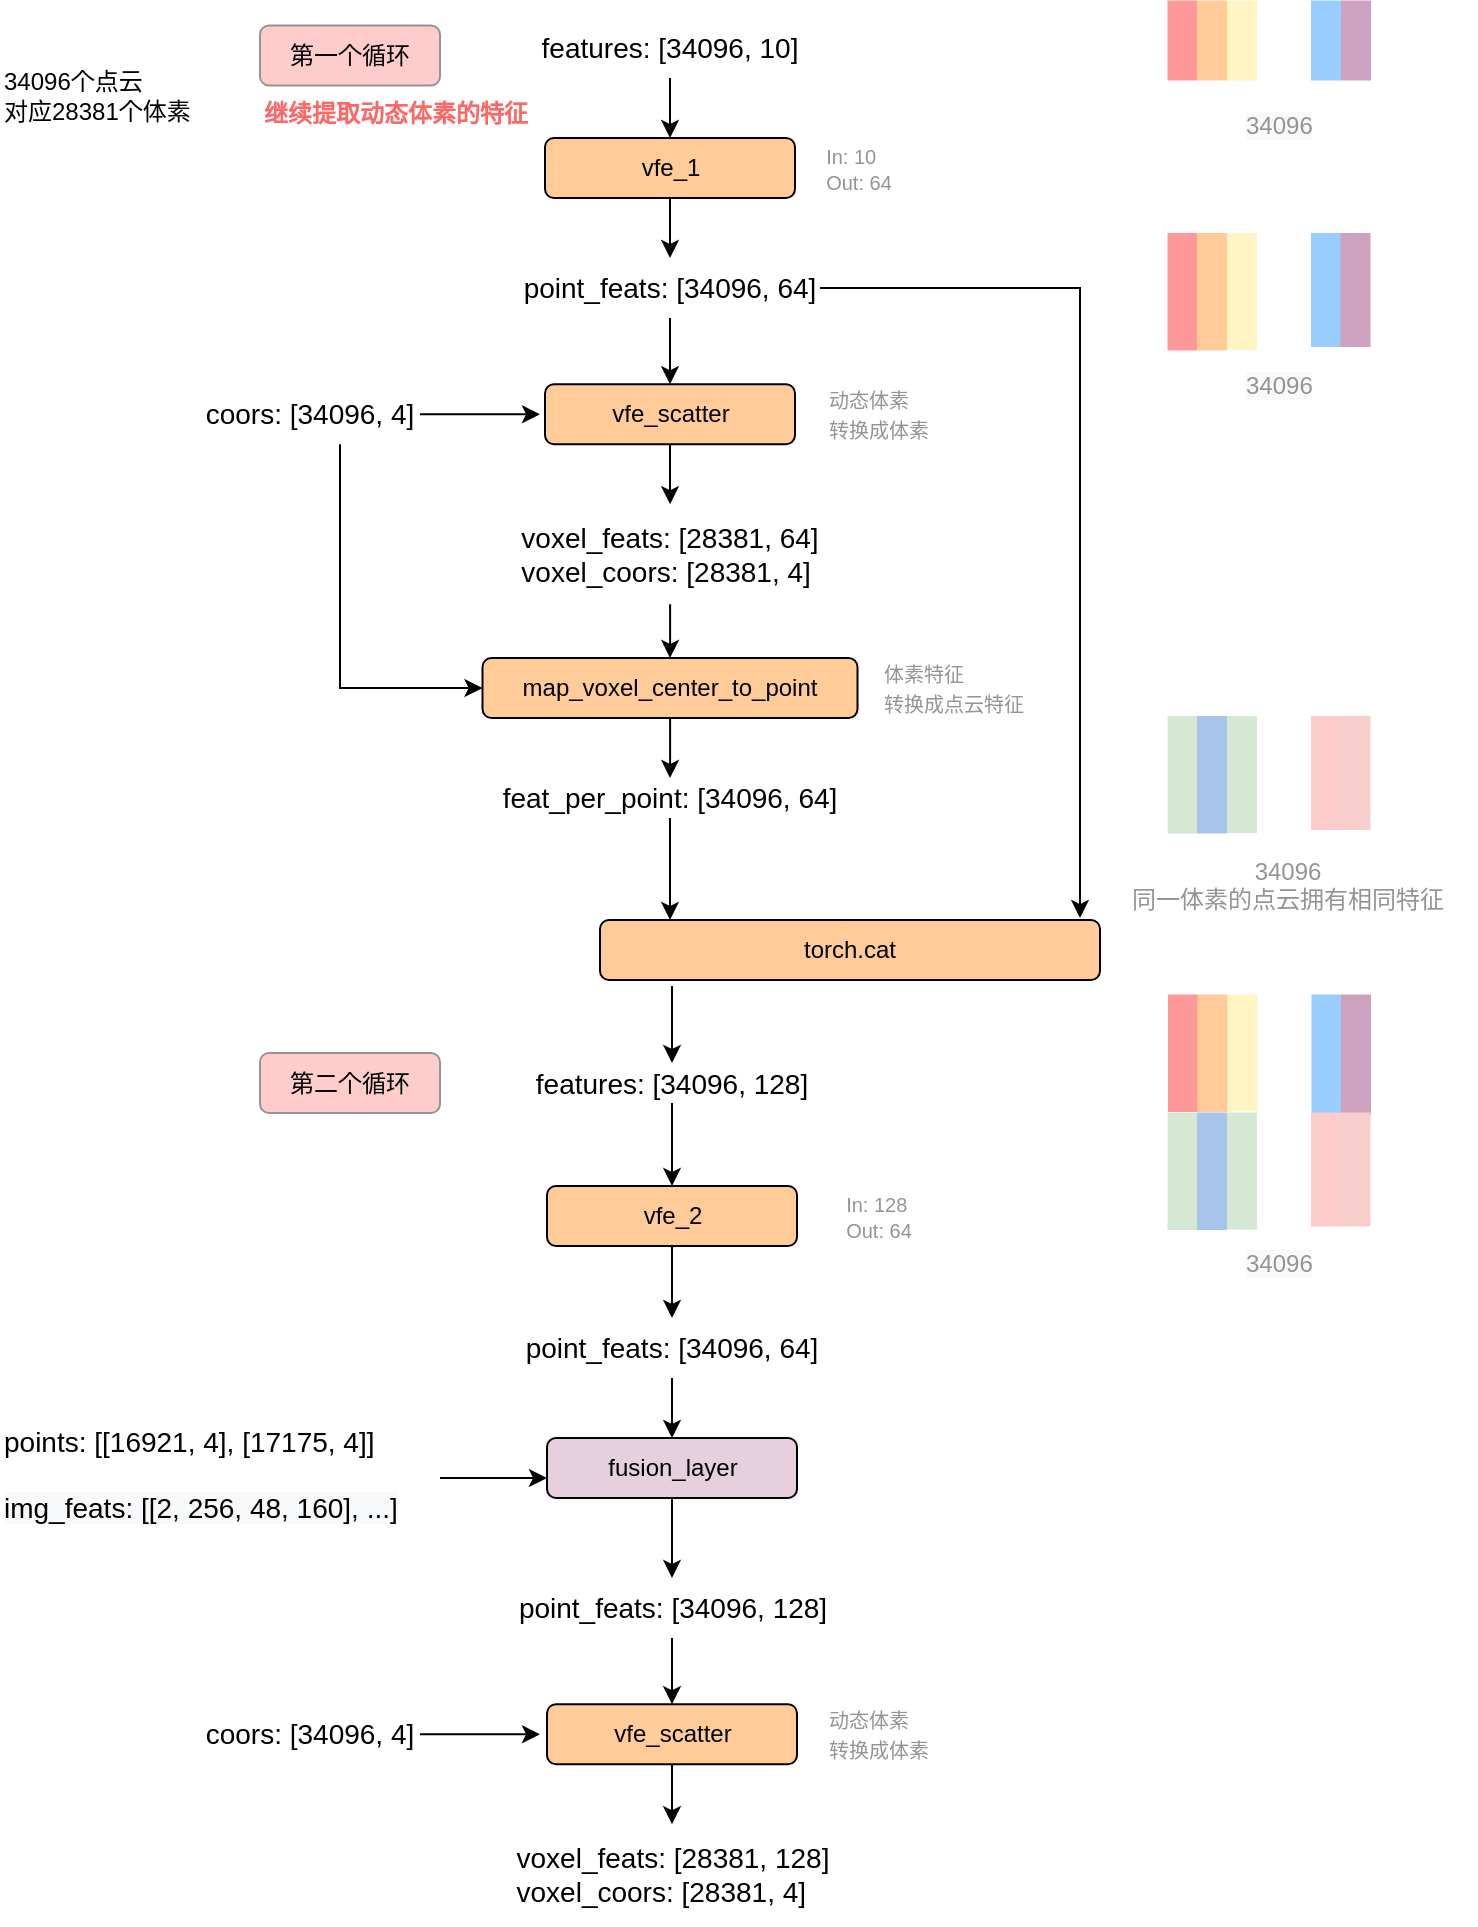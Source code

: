 <mxfile version="13.9.6" type="github">
  <diagram id="b_JdInqbmptc0iD658P6" name="Page-1">
    <mxGraphModel dx="1207" dy="538" grid="1" gridSize="10" guides="1" tooltips="1" connect="1" arrows="1" fold="1" page="1" pageScale="1" pageWidth="827" pageHeight="1169" math="0" shadow="0">
      <root>
        <mxCell id="0" />
        <mxCell id="1" parent="0" />
        <mxCell id="fs8-hmOpm5YOvJ0PkMpc-1" value="" style="endArrow=classic;html=1;exitX=0.5;exitY=1;exitDx=0;exitDy=0;entryX=0.5;entryY=0;entryDx=0;entryDy=0;" edge="1" parent="1" source="fs8-hmOpm5YOvJ0PkMpc-2" target="fs8-hmOpm5YOvJ0PkMpc-4">
          <mxGeometry width="50" height="50" relative="1" as="geometry">
            <mxPoint x="374.5" y="100" as="sourcePoint" />
            <mxPoint x="375" y="110" as="targetPoint" />
          </mxGeometry>
        </mxCell>
        <mxCell id="fs8-hmOpm5YOvJ0PkMpc-2" value="&lt;font style=&quot;font-size: 14px&quot;&gt;features: [34096, 10]&lt;/font&gt;" style="text;html=1;strokeColor=none;fillColor=none;align=center;verticalAlign=middle;whiteSpace=wrap;rounded=0;shadow=0;" vertex="1" parent="1">
          <mxGeometry x="300" y="30" width="150" height="30" as="geometry" />
        </mxCell>
        <mxCell id="fs8-hmOpm5YOvJ0PkMpc-3" style="edgeStyle=orthogonalEdgeStyle;rounded=0;orthogonalLoop=1;jettySize=auto;html=1;entryX=0.5;entryY=0;entryDx=0;entryDy=0;" edge="1" parent="1" source="fs8-hmOpm5YOvJ0PkMpc-4" target="fs8-hmOpm5YOvJ0PkMpc-5">
          <mxGeometry relative="1" as="geometry">
            <mxPoint x="375" y="140" as="targetPoint" />
          </mxGeometry>
        </mxCell>
        <mxCell id="fs8-hmOpm5YOvJ0PkMpc-4" value="vfe_1" style="rounded=1;whiteSpace=wrap;html=1;fillColor=#FFCC99;" vertex="1" parent="1">
          <mxGeometry x="312.5" y="90" width="125" height="30" as="geometry" />
        </mxCell>
        <mxCell id="fs8-hmOpm5YOvJ0PkMpc-13" style="edgeStyle=orthogonalEdgeStyle;rounded=0;orthogonalLoop=1;jettySize=auto;html=1;" edge="1" parent="1" source="fs8-hmOpm5YOvJ0PkMpc-5" target="fs8-hmOpm5YOvJ0PkMpc-8">
          <mxGeometry relative="1" as="geometry" />
        </mxCell>
        <mxCell id="fs8-hmOpm5YOvJ0PkMpc-49" style="edgeStyle=orthogonalEdgeStyle;rounded=0;orthogonalLoop=1;jettySize=auto;html=1;entryX=0.96;entryY=-0.033;entryDx=0;entryDy=0;entryPerimeter=0;" edge="1" parent="1" source="fs8-hmOpm5YOvJ0PkMpc-5" target="fs8-hmOpm5YOvJ0PkMpc-47">
          <mxGeometry relative="1" as="geometry">
            <Array as="points">
              <mxPoint x="580" y="165" />
            </Array>
          </mxGeometry>
        </mxCell>
        <mxCell id="fs8-hmOpm5YOvJ0PkMpc-5" value="&lt;font style=&quot;font-size: 14px&quot;&gt;point_feats: [34096, 64]&lt;/font&gt;" style="text;html=1;strokeColor=none;fillColor=none;align=center;verticalAlign=middle;whiteSpace=wrap;rounded=0;" vertex="1" parent="1">
          <mxGeometry x="300" y="150" width="150" height="30" as="geometry" />
        </mxCell>
        <mxCell id="fs8-hmOpm5YOvJ0PkMpc-6" value="&lt;div style=&quot;text-align: left&quot;&gt;&lt;font style=&quot;font-size: 10px&quot; color=&quot;#949494&quot;&gt;In: 10&lt;/font&gt;&lt;/div&gt;&lt;font style=&quot;font-size: 10px&quot; color=&quot;#949494&quot;&gt;&lt;div style=&quot;text-align: left&quot;&gt;Out: 64&lt;/div&gt;&lt;/font&gt;" style="text;html=1;strokeColor=none;fillColor=none;align=center;verticalAlign=middle;whiteSpace=wrap;rounded=0;" vertex="1" parent="1">
          <mxGeometry x="437.5" y="87.5" width="62.5" height="35" as="geometry" />
        </mxCell>
        <mxCell id="fs8-hmOpm5YOvJ0PkMpc-7" style="edgeStyle=orthogonalEdgeStyle;rounded=0;orthogonalLoop=1;jettySize=auto;html=1;" edge="1" parent="1" source="fs8-hmOpm5YOvJ0PkMpc-8" target="fs8-hmOpm5YOvJ0PkMpc-11">
          <mxGeometry relative="1" as="geometry" />
        </mxCell>
        <mxCell id="fs8-hmOpm5YOvJ0PkMpc-8" value="vfe_scatter" style="rounded=1;whiteSpace=wrap;html=1;fillColor=#FFCC99;" vertex="1" parent="1">
          <mxGeometry x="312.5" y="213.12" width="125" height="30" as="geometry" />
        </mxCell>
        <mxCell id="fs8-hmOpm5YOvJ0PkMpc-9" style="edgeStyle=orthogonalEdgeStyle;rounded=0;orthogonalLoop=1;jettySize=auto;html=1;" edge="1" parent="1" source="fs8-hmOpm5YOvJ0PkMpc-10">
          <mxGeometry relative="1" as="geometry">
            <mxPoint x="310" y="228.12" as="targetPoint" />
          </mxGeometry>
        </mxCell>
        <mxCell id="fs8-hmOpm5YOvJ0PkMpc-21" style="edgeStyle=orthogonalEdgeStyle;rounded=0;orthogonalLoop=1;jettySize=auto;html=1;entryX=0;entryY=0.5;entryDx=0;entryDy=0;" edge="1" parent="1" source="fs8-hmOpm5YOvJ0PkMpc-10" target="fs8-hmOpm5YOvJ0PkMpc-15">
          <mxGeometry relative="1" as="geometry">
            <Array as="points">
              <mxPoint x="210" y="365" />
            </Array>
          </mxGeometry>
        </mxCell>
        <mxCell id="fs8-hmOpm5YOvJ0PkMpc-10" value="&lt;font style=&quot;font-size: 14px&quot;&gt;coors: [34096, 4]&lt;/font&gt;" style="text;html=1;strokeColor=none;fillColor=none;align=center;verticalAlign=middle;whiteSpace=wrap;rounded=0;" vertex="1" parent="1">
          <mxGeometry x="140" y="213.12" width="110" height="30" as="geometry" />
        </mxCell>
        <mxCell id="fs8-hmOpm5YOvJ0PkMpc-16" style="edgeStyle=orthogonalEdgeStyle;rounded=0;orthogonalLoop=1;jettySize=auto;html=1;entryX=0.5;entryY=0;entryDx=0;entryDy=0;" edge="1" parent="1" source="fs8-hmOpm5YOvJ0PkMpc-11" target="fs8-hmOpm5YOvJ0PkMpc-15">
          <mxGeometry relative="1" as="geometry" />
        </mxCell>
        <mxCell id="fs8-hmOpm5YOvJ0PkMpc-11" value="&lt;div style=&quot;text-align: left&quot;&gt;&lt;span style=&quot;font-size: 14px&quot;&gt;voxel_feats: [28381, 64]&lt;/span&gt;&lt;/div&gt;&lt;font style=&quot;font-size: 14px&quot;&gt;&lt;div style=&quot;text-align: left&quot;&gt;&lt;span&gt;voxel_coors: [28381, 4]&lt;/span&gt;&lt;/div&gt;&lt;/font&gt;" style="text;html=1;strokeColor=none;fillColor=none;align=center;verticalAlign=middle;whiteSpace=wrap;rounded=0;" vertex="1" parent="1">
          <mxGeometry x="296.25" y="273.12" width="157.5" height="50" as="geometry" />
        </mxCell>
        <mxCell id="fs8-hmOpm5YOvJ0PkMpc-12" value="&lt;div style=&quot;text-align: left&quot;&gt;&lt;span style=&quot;font-size: 10px&quot;&gt;&lt;font color=&quot;#949494&quot;&gt;动态体素&lt;/font&gt;&lt;/span&gt;&lt;/div&gt;&lt;div style=&quot;text-align: left&quot;&gt;&lt;span style=&quot;font-size: 10px&quot;&gt;&lt;font color=&quot;#949494&quot;&gt;转换成体素&lt;/font&gt;&lt;/span&gt;&lt;/div&gt;" style="text;html=1;strokeColor=none;fillColor=none;align=center;verticalAlign=middle;whiteSpace=wrap;rounded=0;" vertex="1" parent="1">
          <mxGeometry x="437.5" y="210" width="82.5" height="36.25" as="geometry" />
        </mxCell>
        <mxCell id="fs8-hmOpm5YOvJ0PkMpc-14" value="34096个点云&lt;br&gt;对应28381个体素" style="text;html=1;strokeColor=none;fillColor=none;align=left;verticalAlign=middle;whiteSpace=wrap;rounded=0;" vertex="1" parent="1">
          <mxGeometry x="40" y="48.75" width="160" height="40" as="geometry" />
        </mxCell>
        <mxCell id="fs8-hmOpm5YOvJ0PkMpc-22" style="edgeStyle=orthogonalEdgeStyle;rounded=0;orthogonalLoop=1;jettySize=auto;html=1;" edge="1" parent="1" source="fs8-hmOpm5YOvJ0PkMpc-15" target="fs8-hmOpm5YOvJ0PkMpc-18">
          <mxGeometry relative="1" as="geometry" />
        </mxCell>
        <mxCell id="fs8-hmOpm5YOvJ0PkMpc-15" value="map_voxel_center_to_point" style="rounded=1;whiteSpace=wrap;html=1;fillColor=#FFCC99;" vertex="1" parent="1">
          <mxGeometry x="281.25" y="350" width="187.5" height="30" as="geometry" />
        </mxCell>
        <mxCell id="fs8-hmOpm5YOvJ0PkMpc-17" value="&lt;font color=&quot;#949494&quot;&gt;&lt;span style=&quot;font-size: 10px&quot;&gt;体素特征&lt;br&gt;转换成点云特征&lt;/span&gt;&lt;/font&gt;" style="text;html=1;strokeColor=none;fillColor=none;align=left;verticalAlign=middle;whiteSpace=wrap;rounded=0;" vertex="1" parent="1">
          <mxGeometry x="480" y="348.44" width="91.25" height="33.12" as="geometry" />
        </mxCell>
        <mxCell id="fs8-hmOpm5YOvJ0PkMpc-48" style="edgeStyle=orthogonalEdgeStyle;rounded=0;orthogonalLoop=1;jettySize=auto;html=1;entryX=0.14;entryY=0;entryDx=0;entryDy=0;entryPerimeter=0;" edge="1" parent="1" source="fs8-hmOpm5YOvJ0PkMpc-18" target="fs8-hmOpm5YOvJ0PkMpc-47">
          <mxGeometry relative="1" as="geometry" />
        </mxCell>
        <mxCell id="fs8-hmOpm5YOvJ0PkMpc-18" value="&lt;div style=&quot;text-align: left&quot;&gt;&lt;span style=&quot;font-size: 14px&quot;&gt;feat_per_point: [34096, 64]&lt;/span&gt;&lt;/div&gt;" style="text;html=1;strokeColor=none;fillColor=none;align=center;verticalAlign=middle;whiteSpace=wrap;rounded=0;" vertex="1" parent="1">
          <mxGeometry x="285" y="410" width="180" height="20" as="geometry" />
        </mxCell>
        <mxCell id="fs8-hmOpm5YOvJ0PkMpc-27" value="" style="rounded=0;whiteSpace=wrap;html=1;rotation=90;fillColor=#FF9999;strokeColor=none;" vertex="1" parent="1">
          <mxGeometry x="611.25" y="33.75" width="40" height="15" as="geometry" />
        </mxCell>
        <mxCell id="fs8-hmOpm5YOvJ0PkMpc-28" value="" style="rounded=0;whiteSpace=wrap;html=1;rotation=90;fillColor=#FFCC99;strokeColor=none;" vertex="1" parent="1">
          <mxGeometry x="626" y="33.75" width="40" height="15" as="geometry" />
        </mxCell>
        <mxCell id="fs8-hmOpm5YOvJ0PkMpc-29" value="" style="rounded=0;whiteSpace=wrap;html=1;rotation=90;fillColor=#FFF4C3;strokeColor=none;" vertex="1" parent="1">
          <mxGeometry x="641" y="33.75" width="40" height="15" as="geometry" />
        </mxCell>
        <mxCell id="fs8-hmOpm5YOvJ0PkMpc-30" value="" style="rounded=0;whiteSpace=wrap;html=1;rotation=90;fillColor=#99CCFF;strokeColor=none;" vertex="1" parent="1">
          <mxGeometry x="683" y="33.75" width="40" height="15" as="geometry" />
        </mxCell>
        <mxCell id="fs8-hmOpm5YOvJ0PkMpc-31" value="" style="rounded=0;whiteSpace=wrap;html=1;rotation=90;fillColor=#CDA2BE;strokeColor=none;" vertex="1" parent="1">
          <mxGeometry x="698" y="33.75" width="40" height="15" as="geometry" />
        </mxCell>
        <mxCell id="fs8-hmOpm5YOvJ0PkMpc-32" value="" style="rounded=0;whiteSpace=wrap;html=1;rotation=90;fillColor=#FF9999;strokeColor=none;" vertex="1" parent="1">
          <mxGeometry x="601.88" y="159.38" width="58.75" height="15" as="geometry" />
        </mxCell>
        <mxCell id="fs8-hmOpm5YOvJ0PkMpc-34" value="" style="rounded=0;whiteSpace=wrap;html=1;rotation=90;fillColor=#FFF4C3;strokeColor=none;" vertex="1" parent="1">
          <mxGeometry x="631.75" y="159.25" width="58.5" height="15" as="geometry" />
        </mxCell>
        <mxCell id="fs8-hmOpm5YOvJ0PkMpc-35" value="" style="rounded=0;whiteSpace=wrap;html=1;rotation=90;fillColor=#99CCFF;strokeColor=none;" vertex="1" parent="1">
          <mxGeometry x="674.5" y="158.5" width="57" height="15" as="geometry" />
        </mxCell>
        <mxCell id="fs8-hmOpm5YOvJ0PkMpc-37" value="" style="rounded=0;whiteSpace=wrap;html=1;rotation=90;fillColor=#FFCC99;strokeColor=none;" vertex="1" parent="1">
          <mxGeometry x="616.62" y="159.38" width="58.75" height="15" as="geometry" />
        </mxCell>
        <mxCell id="fs8-hmOpm5YOvJ0PkMpc-38" value="" style="rounded=0;whiteSpace=wrap;html=1;rotation=90;fillColor=#CDA2BE;strokeColor=none;" vertex="1" parent="1">
          <mxGeometry x="689.25" y="158.5" width="57" height="15" as="geometry" />
        </mxCell>
        <mxCell id="fs8-hmOpm5YOvJ0PkMpc-39" value="" style="rounded=0;whiteSpace=wrap;html=1;rotation=90;fillColor=#D5E8D4;strokeColor=none;" vertex="1" parent="1">
          <mxGeometry x="601.88" y="400.88" width="58.75" height="15" as="geometry" />
        </mxCell>
        <mxCell id="fs8-hmOpm5YOvJ0PkMpc-40" value="" style="rounded=0;whiteSpace=wrap;html=1;rotation=90;fillColor=#D5E8D4;strokeColor=none;" vertex="1" parent="1">
          <mxGeometry x="631.75" y="400.75" width="58.5" height="15" as="geometry" />
        </mxCell>
        <mxCell id="fs8-hmOpm5YOvJ0PkMpc-41" value="" style="rounded=0;whiteSpace=wrap;html=1;rotation=90;fillColor=#FFCCCC;strokeColor=none;" vertex="1" parent="1">
          <mxGeometry x="674.5" y="400" width="57" height="15" as="geometry" />
        </mxCell>
        <mxCell id="fs8-hmOpm5YOvJ0PkMpc-42" value="" style="rounded=0;whiteSpace=wrap;html=1;rotation=90;fillColor=#A9C4EB;strokeColor=none;" vertex="1" parent="1">
          <mxGeometry x="616.62" y="400.88" width="58.75" height="15" as="geometry" />
        </mxCell>
        <mxCell id="fs8-hmOpm5YOvJ0PkMpc-43" value="" style="rounded=0;whiteSpace=wrap;html=1;rotation=90;fillColor=#F8CECC;strokeColor=none;" vertex="1" parent="1">
          <mxGeometry x="689.25" y="400" width="57" height="15" as="geometry" />
        </mxCell>
        <mxCell id="fs8-hmOpm5YOvJ0PkMpc-44" value="&lt;span style=&quot;font-family: &amp;#34;helvetica&amp;#34; ; font-style: normal ; font-weight: 400 ; letter-spacing: normal ; text-align: center ; text-indent: 0px ; text-transform: none ; word-spacing: 0px ; background-color: rgb(248 , 249 , 250) ; display: inline ; float: none&quot;&gt;&lt;font color=&quot;#949494&quot; style=&quot;font-size: 12px&quot;&gt;34096&lt;/font&gt;&lt;/span&gt;" style="text;whiteSpace=wrap;html=1;strokeColor=none;" vertex="1" parent="1">
          <mxGeometry x="660.63" y="70" width="60" height="30" as="geometry" />
        </mxCell>
        <mxCell id="fs8-hmOpm5YOvJ0PkMpc-45" value="&lt;span style=&quot;font-family: &amp;#34;helvetica&amp;#34; ; font-style: normal ; font-weight: 400 ; letter-spacing: normal ; text-align: center ; text-indent: 0px ; text-transform: none ; word-spacing: 0px ; background-color: rgb(248 , 249 , 250) ; display: inline ; float: none&quot;&gt;&lt;font color=&quot;#949494&quot; style=&quot;font-size: 12px&quot;&gt;34096&lt;/font&gt;&lt;/span&gt;" style="text;whiteSpace=wrap;html=1;strokeColor=none;" vertex="1" parent="1">
          <mxGeometry x="660.63" y="200" width="60" height="30" as="geometry" />
        </mxCell>
        <mxCell id="fs8-hmOpm5YOvJ0PkMpc-46" value="&lt;div style=&quot;text-align: center&quot;&gt;&lt;span style=&quot;color: rgb(148 , 148 , 148) ; font-family: &amp;#34;helvetica&amp;#34;&quot;&gt;34096&lt;/span&gt;&lt;/div&gt;&lt;span style=&quot;font-family: &amp;#34;helvetica&amp;#34; ; font-style: normal ; font-weight: 400 ; letter-spacing: normal ; text-indent: 0px ; text-transform: none ; word-spacing: 0px ; background-color: rgb(248 , 249 , 250) ; display: inline ; float: none&quot;&gt;&lt;div style=&quot;text-align: center&quot;&gt;&lt;span style=&quot;color: rgb(148 , 148 , 148)&quot;&gt;同一体素的点云拥有相同特征&lt;/span&gt;&lt;/div&gt;&lt;/span&gt;" style="text;whiteSpace=wrap;html=1;strokeColor=none;" vertex="1" parent="1">
          <mxGeometry x="603.63" y="442.88" width="174" height="50" as="geometry" />
        </mxCell>
        <mxCell id="fs8-hmOpm5YOvJ0PkMpc-66" style="edgeStyle=orthogonalEdgeStyle;rounded=0;orthogonalLoop=1;jettySize=auto;html=1;entryX=0.5;entryY=0;entryDx=0;entryDy=0;exitX=0.144;exitY=1.1;exitDx=0;exitDy=0;exitPerimeter=0;" edge="1" parent="1" source="fs8-hmOpm5YOvJ0PkMpc-47" target="fs8-hmOpm5YOvJ0PkMpc-50">
          <mxGeometry relative="1" as="geometry" />
        </mxCell>
        <mxCell id="fs8-hmOpm5YOvJ0PkMpc-47" value="torch.cat" style="rounded=1;whiteSpace=wrap;html=1;fillColor=#FFCC99;" vertex="1" parent="1">
          <mxGeometry x="340" y="481" width="250" height="30" as="geometry" />
        </mxCell>
        <mxCell id="fs8-hmOpm5YOvJ0PkMpc-69" style="edgeStyle=orthogonalEdgeStyle;rounded=0;orthogonalLoop=1;jettySize=auto;html=1;entryX=0.5;entryY=0;entryDx=0;entryDy=0;" edge="1" parent="1" source="fs8-hmOpm5YOvJ0PkMpc-50" target="fs8-hmOpm5YOvJ0PkMpc-67">
          <mxGeometry relative="1" as="geometry" />
        </mxCell>
        <mxCell id="fs8-hmOpm5YOvJ0PkMpc-50" value="&lt;div style=&quot;text-align: left&quot;&gt;&lt;span style=&quot;font-size: 14px&quot;&gt;features: [34096, 128]&lt;/span&gt;&lt;/div&gt;" style="text;html=1;strokeColor=none;fillColor=none;align=center;verticalAlign=middle;whiteSpace=wrap;rounded=0;" vertex="1" parent="1">
          <mxGeometry x="286" y="552.5" width="180" height="20" as="geometry" />
        </mxCell>
        <mxCell id="fs8-hmOpm5YOvJ0PkMpc-53" value="" style="rounded=0;whiteSpace=wrap;html=1;rotation=90;fillColor=#FF9999;strokeColor=none;" vertex="1" parent="1">
          <mxGeometry x="602.13" y="540.13" width="58.75" height="15" as="geometry" />
        </mxCell>
        <mxCell id="fs8-hmOpm5YOvJ0PkMpc-54" value="" style="rounded=0;whiteSpace=wrap;html=1;rotation=90;fillColor=#FFF4C3;strokeColor=none;" vertex="1" parent="1">
          <mxGeometry x="632" y="540" width="58.5" height="15" as="geometry" />
        </mxCell>
        <mxCell id="fs8-hmOpm5YOvJ0PkMpc-55" value="" style="rounded=0;whiteSpace=wrap;html=1;rotation=90;fillColor=#99CCFF;strokeColor=none;" vertex="1" parent="1">
          <mxGeometry x="670.5" y="543.5" width="65.5" height="15" as="geometry" />
        </mxCell>
        <mxCell id="fs8-hmOpm5YOvJ0PkMpc-56" value="" style="rounded=0;whiteSpace=wrap;html=1;rotation=90;fillColor=#FFCC99;strokeColor=none;" vertex="1" parent="1">
          <mxGeometry x="616.87" y="540.13" width="58.75" height="15" as="geometry" />
        </mxCell>
        <mxCell id="fs8-hmOpm5YOvJ0PkMpc-57" value="" style="rounded=0;whiteSpace=wrap;html=1;rotation=90;fillColor=#CDA2BE;strokeColor=none;" vertex="1" parent="1">
          <mxGeometry x="687.63" y="541.13" width="60.75" height="15" as="geometry" />
        </mxCell>
        <mxCell id="fs8-hmOpm5YOvJ0PkMpc-59" value="" style="rounded=0;whiteSpace=wrap;html=1;rotation=90;fillColor=#D5E8D4;strokeColor=none;" vertex="1" parent="1">
          <mxGeometry x="601.88" y="599.13" width="58.75" height="15" as="geometry" />
        </mxCell>
        <mxCell id="fs8-hmOpm5YOvJ0PkMpc-60" value="" style="rounded=0;whiteSpace=wrap;html=1;rotation=90;fillColor=#D5E8D4;strokeColor=none;" vertex="1" parent="1">
          <mxGeometry x="631.75" y="599" width="58.5" height="15" as="geometry" />
        </mxCell>
        <mxCell id="fs8-hmOpm5YOvJ0PkMpc-61" value="" style="rounded=0;whiteSpace=wrap;html=1;rotation=90;fillColor=#FFCCCC;strokeColor=none;" vertex="1" parent="1">
          <mxGeometry x="674.5" y="598.25" width="57" height="15" as="geometry" />
        </mxCell>
        <mxCell id="fs8-hmOpm5YOvJ0PkMpc-62" value="" style="rounded=0;whiteSpace=wrap;html=1;rotation=90;fillColor=#A9C4EB;strokeColor=none;" vertex="1" parent="1">
          <mxGeometry x="616.62" y="599.13" width="58.75" height="15" as="geometry" />
        </mxCell>
        <mxCell id="fs8-hmOpm5YOvJ0PkMpc-63" value="" style="rounded=0;whiteSpace=wrap;html=1;rotation=90;fillColor=#F8CECC;strokeColor=none;" vertex="1" parent="1">
          <mxGeometry x="689.25" y="598.25" width="57" height="15" as="geometry" />
        </mxCell>
        <mxCell id="fs8-hmOpm5YOvJ0PkMpc-65" value="&lt;span style=&quot;font-family: &amp;#34;helvetica&amp;#34; ; font-style: normal ; font-weight: 400 ; letter-spacing: normal ; text-align: center ; text-indent: 0px ; text-transform: none ; word-spacing: 0px ; background-color: rgb(248 , 249 , 250) ; display: inline ; float: none&quot;&gt;&lt;font color=&quot;#949494&quot; style=&quot;font-size: 12px&quot;&gt;34096&lt;/font&gt;&lt;/span&gt;" style="text;whiteSpace=wrap;html=1;strokeColor=none;" vertex="1" parent="1">
          <mxGeometry x="660.88" y="639.25" width="60" height="30" as="geometry" />
        </mxCell>
        <mxCell id="fs8-hmOpm5YOvJ0PkMpc-74" style="edgeStyle=orthogonalEdgeStyle;rounded=0;orthogonalLoop=1;jettySize=auto;html=1;" edge="1" parent="1" source="fs8-hmOpm5YOvJ0PkMpc-67" target="fs8-hmOpm5YOvJ0PkMpc-71">
          <mxGeometry relative="1" as="geometry" />
        </mxCell>
        <mxCell id="fs8-hmOpm5YOvJ0PkMpc-67" value="vfe_2" style="rounded=1;whiteSpace=wrap;html=1;fillColor=#FFCC99;" vertex="1" parent="1">
          <mxGeometry x="313.5" y="614" width="125" height="30" as="geometry" />
        </mxCell>
        <mxCell id="fs8-hmOpm5YOvJ0PkMpc-70" value="&lt;div style=&quot;text-align: left&quot;&gt;&lt;font style=&quot;font-size: 10px&quot; color=&quot;#949494&quot;&gt;In: 128&lt;/font&gt;&lt;/div&gt;&lt;font style=&quot;font-size: 10px&quot; color=&quot;#949494&quot;&gt;&lt;div style=&quot;text-align: left&quot;&gt;Out: 64&lt;/div&gt;&lt;/font&gt;" style="text;html=1;strokeColor=none;fillColor=none;align=center;verticalAlign=middle;whiteSpace=wrap;rounded=0;" vertex="1" parent="1">
          <mxGeometry x="447.5" y="611.5" width="62.5" height="35" as="geometry" />
        </mxCell>
        <mxCell id="fs8-hmOpm5YOvJ0PkMpc-81" style="edgeStyle=orthogonalEdgeStyle;rounded=0;orthogonalLoop=1;jettySize=auto;html=1;entryX=0.5;entryY=0;entryDx=0;entryDy=0;" edge="1" parent="1" source="fs8-hmOpm5YOvJ0PkMpc-71" target="fs8-hmOpm5YOvJ0PkMpc-77">
          <mxGeometry relative="1" as="geometry" />
        </mxCell>
        <mxCell id="fs8-hmOpm5YOvJ0PkMpc-71" value="&lt;font style=&quot;font-size: 14px&quot;&gt;point_feats: [34096, 64]&lt;/font&gt;" style="text;html=1;strokeColor=none;fillColor=none;align=center;verticalAlign=middle;whiteSpace=wrap;rounded=0;" vertex="1" parent="1">
          <mxGeometry x="301" y="680" width="150" height="30" as="geometry" />
        </mxCell>
        <mxCell id="fs8-hmOpm5YOvJ0PkMpc-75" value="第一个循环" style="rounded=1;whiteSpace=wrap;html=1;strokeColor=#949494;fillColor=#FFCCCC;" vertex="1" parent="1">
          <mxGeometry x="170" y="33.75" width="90" height="30" as="geometry" />
        </mxCell>
        <mxCell id="fs8-hmOpm5YOvJ0PkMpc-76" value="第二个循环" style="rounded=1;whiteSpace=wrap;html=1;strokeColor=#949494;fillColor=#FFCCCC;" vertex="1" parent="1">
          <mxGeometry x="170" y="547.5" width="90" height="30" as="geometry" />
        </mxCell>
        <mxCell id="fs8-hmOpm5YOvJ0PkMpc-86" style="edgeStyle=orthogonalEdgeStyle;rounded=0;orthogonalLoop=1;jettySize=auto;html=1;" edge="1" parent="1" source="fs8-hmOpm5YOvJ0PkMpc-77" target="fs8-hmOpm5YOvJ0PkMpc-85">
          <mxGeometry relative="1" as="geometry" />
        </mxCell>
        <mxCell id="fs8-hmOpm5YOvJ0PkMpc-77" value="fusion_layer" style="rounded=1;whiteSpace=wrap;html=1;fillColor=#E6D0DE;" vertex="1" parent="1">
          <mxGeometry x="313.5" y="740" width="125" height="30" as="geometry" />
        </mxCell>
        <mxCell id="fs8-hmOpm5YOvJ0PkMpc-78" value="&lt;div&gt;&lt;span style=&quot;font-size: 14px&quot;&gt;points: [[16921, 4], [17175, 4]]&lt;/span&gt;&lt;/div&gt;" style="text;html=1;strokeColor=none;fillColor=none;align=left;verticalAlign=middle;whiteSpace=wrap;rounded=0;" vertex="1" parent="1">
          <mxGeometry x="40" y="723" width="210" height="37" as="geometry" />
        </mxCell>
        <mxCell id="fs8-hmOpm5YOvJ0PkMpc-84" style="edgeStyle=orthogonalEdgeStyle;rounded=0;orthogonalLoop=1;jettySize=auto;html=1;exitX=1;exitY=0;exitDx=0;exitDy=0;" edge="1" parent="1" source="fs8-hmOpm5YOvJ0PkMpc-80" target="fs8-hmOpm5YOvJ0PkMpc-77">
          <mxGeometry relative="1" as="geometry">
            <Array as="points">
              <mxPoint x="260" y="760" />
            </Array>
          </mxGeometry>
        </mxCell>
        <mxCell id="fs8-hmOpm5YOvJ0PkMpc-80" value="&lt;meta charset=&quot;utf-8&quot;&gt;&lt;span style=&quot;color: rgb(0, 0, 0); font-family: helvetica; font-size: 14px; font-style: normal; font-weight: 400; letter-spacing: normal; text-align: left; text-indent: 0px; text-transform: none; word-spacing: 0px; background-color: rgb(248, 249, 250); display: inline; float: none;&quot;&gt;img_feats: [[2, 256, 48, 160], ...]&lt;/span&gt;" style="text;whiteSpace=wrap;html=1;" vertex="1" parent="1">
          <mxGeometry x="40" y="760" width="220" height="30" as="geometry" />
        </mxCell>
        <mxCell id="fs8-hmOpm5YOvJ0PkMpc-93" style="edgeStyle=orthogonalEdgeStyle;rounded=0;orthogonalLoop=1;jettySize=auto;html=1;" edge="1" parent="1" source="fs8-hmOpm5YOvJ0PkMpc-85" target="fs8-hmOpm5YOvJ0PkMpc-88">
          <mxGeometry relative="1" as="geometry" />
        </mxCell>
        <mxCell id="fs8-hmOpm5YOvJ0PkMpc-85" value="&lt;font style=&quot;font-size: 14px&quot;&gt;point_feats: [34096, 128]&lt;/font&gt;" style="text;html=1;strokeColor=none;fillColor=none;align=center;verticalAlign=middle;whiteSpace=wrap;rounded=0;" vertex="1" parent="1">
          <mxGeometry x="286.5" y="810" width="179" height="30" as="geometry" />
        </mxCell>
        <mxCell id="fs8-hmOpm5YOvJ0PkMpc-87" style="edgeStyle=orthogonalEdgeStyle;rounded=0;orthogonalLoop=1;jettySize=auto;html=1;" edge="1" parent="1" source="fs8-hmOpm5YOvJ0PkMpc-88" target="fs8-hmOpm5YOvJ0PkMpc-91">
          <mxGeometry relative="1" as="geometry" />
        </mxCell>
        <mxCell id="fs8-hmOpm5YOvJ0PkMpc-88" value="vfe_scatter" style="rounded=1;whiteSpace=wrap;html=1;fillColor=#FFCC99;" vertex="1" parent="1">
          <mxGeometry x="313.5" y="873.12" width="125" height="30" as="geometry" />
        </mxCell>
        <mxCell id="fs8-hmOpm5YOvJ0PkMpc-89" style="edgeStyle=orthogonalEdgeStyle;rounded=0;orthogonalLoop=1;jettySize=auto;html=1;" edge="1" parent="1" source="fs8-hmOpm5YOvJ0PkMpc-90">
          <mxGeometry relative="1" as="geometry">
            <mxPoint x="310" y="888.12" as="targetPoint" />
          </mxGeometry>
        </mxCell>
        <mxCell id="fs8-hmOpm5YOvJ0PkMpc-90" value="&lt;font style=&quot;font-size: 14px&quot;&gt;coors: [34096, 4]&lt;/font&gt;" style="text;html=1;strokeColor=none;fillColor=none;align=center;verticalAlign=middle;whiteSpace=wrap;rounded=0;" vertex="1" parent="1">
          <mxGeometry x="140" y="873.12" width="110" height="30" as="geometry" />
        </mxCell>
        <mxCell id="fs8-hmOpm5YOvJ0PkMpc-91" value="&lt;div style=&quot;text-align: left&quot;&gt;&lt;span style=&quot;font-size: 14px&quot;&gt;voxel_feats: [28381, 128]&lt;/span&gt;&lt;/div&gt;&lt;font style=&quot;font-size: 14px&quot;&gt;&lt;div style=&quot;text-align: left&quot;&gt;&lt;span&gt;voxel_coors: [28381, 4]&lt;/span&gt;&lt;/div&gt;&lt;/font&gt;" style="text;html=1;strokeColor=none;fillColor=none;align=center;verticalAlign=middle;whiteSpace=wrap;rounded=0;" vertex="1" parent="1">
          <mxGeometry x="289.63" y="933.12" width="172.75" height="50" as="geometry" />
        </mxCell>
        <mxCell id="fs8-hmOpm5YOvJ0PkMpc-92" value="&lt;div style=&quot;text-align: left&quot;&gt;&lt;span style=&quot;font-size: 10px&quot;&gt;&lt;font color=&quot;#949494&quot;&gt;动态体素&lt;/font&gt;&lt;/span&gt;&lt;/div&gt;&lt;div style=&quot;text-align: left&quot;&gt;&lt;span style=&quot;font-size: 10px&quot;&gt;&lt;font color=&quot;#949494&quot;&gt;转换成体素&lt;/font&gt;&lt;/span&gt;&lt;/div&gt;" style="text;html=1;strokeColor=none;fillColor=none;align=center;verticalAlign=middle;whiteSpace=wrap;rounded=0;" vertex="1" parent="1">
          <mxGeometry x="437.5" y="870" width="82.5" height="36.25" as="geometry" />
        </mxCell>
        <mxCell id="fs8-hmOpm5YOvJ0PkMpc-94" value="&lt;b&gt;&lt;font color=&quot;#ff6666&quot;&gt;继续提取动态体素的特征&lt;/font&gt;&lt;/b&gt;" style="text;html=1;strokeColor=none;fillColor=none;align=center;verticalAlign=middle;whiteSpace=wrap;rounded=0;" vertex="1" parent="1">
          <mxGeometry x="162.5" y="67.5" width="150" height="20" as="geometry" />
        </mxCell>
      </root>
    </mxGraphModel>
  </diagram>
</mxfile>
